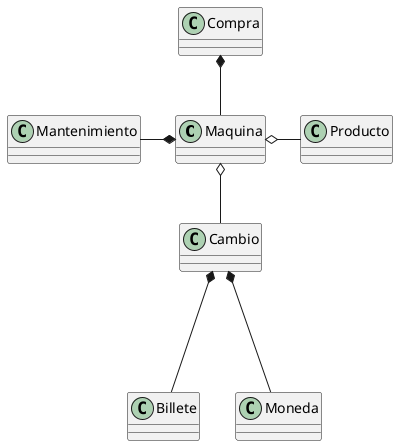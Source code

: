 @startuml modelo-de-dominio
class Maquina
class Billete
class Moneda
class Producto
class Cambio
class Compra
class Mantenimiento

Maquina -u-* Compra
Maquina *--l Mantenimiento
Maquina o-- Cambio
Maquina o---r Producto

Cambio *--- Billete
Cambio *--- Moneda
@enduml